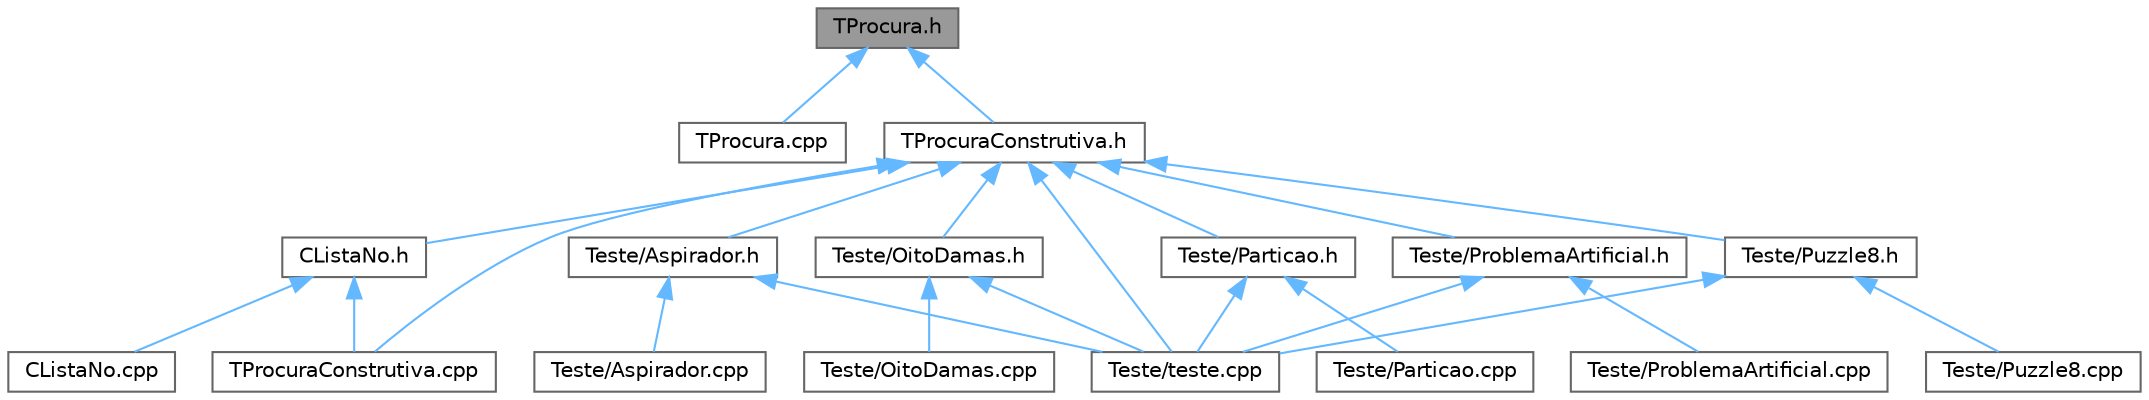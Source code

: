 digraph "TProcura.h"
{
 // LATEX_PDF_SIZE
  bgcolor="transparent";
  edge [fontname=Helvetica,fontsize=10,labelfontname=Helvetica,labelfontsize=10];
  node [fontname=Helvetica,fontsize=10,shape=box,height=0.2,width=0.4];
  Node1 [id="Node000001",label="TProcura.h",height=0.2,width=0.4,color="gray40", fillcolor="grey60", style="filled", fontcolor="black",tooltip=" "];
  Node1 -> Node2 [id="edge23_Node000001_Node000002",dir="back",color="steelblue1",style="solid",tooltip=" "];
  Node2 [id="Node000002",label="TProcura.cpp",height=0.2,width=0.4,color="grey40", fillcolor="white", style="filled",URL="$TProcura_8cpp.html",tooltip=" "];
  Node1 -> Node3 [id="edge24_Node000001_Node000003",dir="back",color="steelblue1",style="solid",tooltip=" "];
  Node3 [id="Node000003",label="TProcuraConstrutiva.h",height=0.2,width=0.4,color="grey40", fillcolor="white", style="filled",URL="$TProcuraConstrutiva_8h.html",tooltip=" "];
  Node3 -> Node4 [id="edge25_Node000003_Node000004",dir="back",color="steelblue1",style="solid",tooltip=" "];
  Node4 [id="Node000004",label="CListaNo.h",height=0.2,width=0.4,color="grey40", fillcolor="white", style="filled",URL="$CListaNo_8h.html",tooltip=" "];
  Node4 -> Node5 [id="edge26_Node000004_Node000005",dir="back",color="steelblue1",style="solid",tooltip=" "];
  Node5 [id="Node000005",label="CListaNo.cpp",height=0.2,width=0.4,color="grey40", fillcolor="white", style="filled",URL="$CListaNo_8cpp.html",tooltip=" "];
  Node4 -> Node6 [id="edge27_Node000004_Node000006",dir="back",color="steelblue1",style="solid",tooltip=" "];
  Node6 [id="Node000006",label="TProcuraConstrutiva.cpp",height=0.2,width=0.4,color="grey40", fillcolor="white", style="filled",URL="$TProcuraConstrutiva_8cpp.html",tooltip=" "];
  Node3 -> Node6 [id="edge28_Node000003_Node000006",dir="back",color="steelblue1",style="solid",tooltip=" "];
  Node3 -> Node7 [id="edge29_Node000003_Node000007",dir="back",color="steelblue1",style="solid",tooltip=" "];
  Node7 [id="Node000007",label="Teste/Aspirador.h",height=0.2,width=0.4,color="grey40", fillcolor="white", style="filled",URL="$Aspirador_8h.html",tooltip=" "];
  Node7 -> Node8 [id="edge30_Node000007_Node000008",dir="back",color="steelblue1",style="solid",tooltip=" "];
  Node8 [id="Node000008",label="Teste/Aspirador.cpp",height=0.2,width=0.4,color="grey40", fillcolor="white", style="filled",URL="$Aspirador_8cpp.html",tooltip=" "];
  Node7 -> Node9 [id="edge31_Node000007_Node000009",dir="back",color="steelblue1",style="solid",tooltip=" "];
  Node9 [id="Node000009",label="Teste/teste.cpp",height=0.2,width=0.4,color="grey40", fillcolor="white", style="filled",URL="$teste_8cpp.html",tooltip=" "];
  Node3 -> Node10 [id="edge32_Node000003_Node000010",dir="back",color="steelblue1",style="solid",tooltip=" "];
  Node10 [id="Node000010",label="Teste/OitoDamas.h",height=0.2,width=0.4,color="grey40", fillcolor="white", style="filled",URL="$OitoDamas_8h.html",tooltip=" "];
  Node10 -> Node11 [id="edge33_Node000010_Node000011",dir="back",color="steelblue1",style="solid",tooltip=" "];
  Node11 [id="Node000011",label="Teste/OitoDamas.cpp",height=0.2,width=0.4,color="grey40", fillcolor="white", style="filled",URL="$OitoDamas_8cpp.html",tooltip=" "];
  Node10 -> Node9 [id="edge34_Node000010_Node000009",dir="back",color="steelblue1",style="solid",tooltip=" "];
  Node3 -> Node12 [id="edge35_Node000003_Node000012",dir="back",color="steelblue1",style="solid",tooltip=" "];
  Node12 [id="Node000012",label="Teste/Particao.h",height=0.2,width=0.4,color="grey40", fillcolor="white", style="filled",URL="$Particao_8h.html",tooltip=" "];
  Node12 -> Node13 [id="edge36_Node000012_Node000013",dir="back",color="steelblue1",style="solid",tooltip=" "];
  Node13 [id="Node000013",label="Teste/Particao.cpp",height=0.2,width=0.4,color="grey40", fillcolor="white", style="filled",URL="$Particao_8cpp.html",tooltip=" "];
  Node12 -> Node9 [id="edge37_Node000012_Node000009",dir="back",color="steelblue1",style="solid",tooltip=" "];
  Node3 -> Node14 [id="edge38_Node000003_Node000014",dir="back",color="steelblue1",style="solid",tooltip=" "];
  Node14 [id="Node000014",label="Teste/ProblemaArtificial.h",height=0.2,width=0.4,color="grey40", fillcolor="white", style="filled",URL="$ProblemaArtificial_8h.html",tooltip=" "];
  Node14 -> Node15 [id="edge39_Node000014_Node000015",dir="back",color="steelblue1",style="solid",tooltip=" "];
  Node15 [id="Node000015",label="Teste/ProblemaArtificial.cpp",height=0.2,width=0.4,color="grey40", fillcolor="white", style="filled",URL="$ProblemaArtificial_8cpp.html",tooltip=" "];
  Node14 -> Node9 [id="edge40_Node000014_Node000009",dir="back",color="steelblue1",style="solid",tooltip=" "];
  Node3 -> Node16 [id="edge41_Node000003_Node000016",dir="back",color="steelblue1",style="solid",tooltip=" "];
  Node16 [id="Node000016",label="Teste/Puzzle8.h",height=0.2,width=0.4,color="grey40", fillcolor="white", style="filled",URL="$Puzzle8_8h.html",tooltip=" "];
  Node16 -> Node17 [id="edge42_Node000016_Node000017",dir="back",color="steelblue1",style="solid",tooltip=" "];
  Node17 [id="Node000017",label="Teste/Puzzle8.cpp",height=0.2,width=0.4,color="grey40", fillcolor="white", style="filled",URL="$Puzzle8_8cpp.html",tooltip=" "];
  Node16 -> Node9 [id="edge43_Node000016_Node000009",dir="back",color="steelblue1",style="solid",tooltip=" "];
  Node3 -> Node9 [id="edge44_Node000003_Node000009",dir="back",color="steelblue1",style="solid",tooltip=" "];
}
